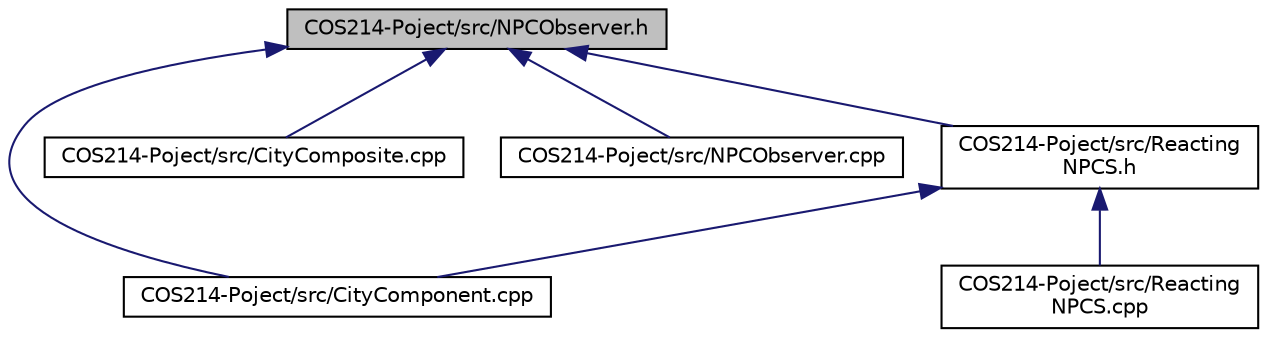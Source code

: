 digraph "COS214-Poject/src/NPCObserver.h"
{
 // LATEX_PDF_SIZE
  edge [fontname="Helvetica",fontsize="10",labelfontname="Helvetica",labelfontsize="10"];
  node [fontname="Helvetica",fontsize="10",shape=record];
  Node1 [label="COS214-Poject/src/NPCObserver.h",height=0.2,width=0.4,color="black", fillcolor="grey75", style="filled", fontcolor="black",tooltip=" "];
  Node1 -> Node2 [dir="back",color="midnightblue",fontsize="10",style="solid"];
  Node2 [label="COS214-Poject/src/CityComponent.cpp",height=0.2,width=0.4,color="black", fillcolor="white", style="filled",URL="$CityComponent_8cpp.html",tooltip="Implementation of the CityComponent class, which handles city component behaviors such as managing NP..."];
  Node1 -> Node3 [dir="back",color="midnightblue",fontsize="10",style="solid"];
  Node3 [label="COS214-Poject/src/CityComposite.cpp",height=0.2,width=0.4,color="black", fillcolor="white", style="filled",URL="$CityComposite_8cpp.html",tooltip="Implementation of the CityComposite class, which manages zones, happiness, and tax adjustments for th..."];
  Node1 -> Node4 [dir="back",color="midnightblue",fontsize="10",style="solid"];
  Node4 [label="COS214-Poject/src/NPCObserver.cpp",height=0.2,width=0.4,color="black", fillcolor="white", style="filled",URL="$NPCObserver_8cpp.html",tooltip=" "];
  Node1 -> Node5 [dir="back",color="midnightblue",fontsize="10",style="solid"];
  Node5 [label="COS214-Poject/src/Reacting\lNPCS.h",height=0.2,width=0.4,color="black", fillcolor="white", style="filled",URL="$ReactingNPCS_8h.html",tooltip=" "];
  Node5 -> Node2 [dir="back",color="midnightblue",fontsize="10",style="solid"];
  Node5 -> Node6 [dir="back",color="midnightblue",fontsize="10",style="solid"];
  Node6 [label="COS214-Poject/src/Reacting\lNPCS.cpp",height=0.2,width=0.4,color="black", fillcolor="white", style="filled",URL="$ReactingNPCS_8cpp.html",tooltip=" "];
}

